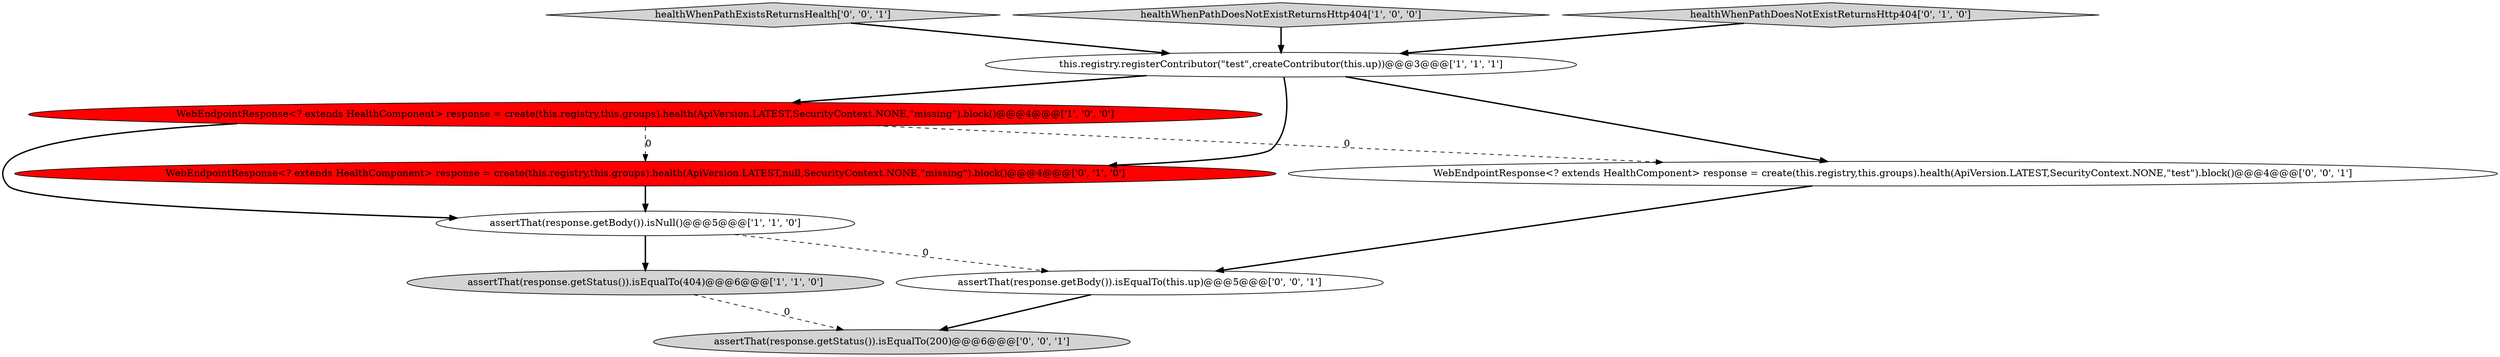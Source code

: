 digraph {
0 [style = filled, label = "assertThat(response.getBody()).isNull()@@@5@@@['1', '1', '0']", fillcolor = white, shape = ellipse image = "AAA0AAABBB1BBB"];
1 [style = filled, label = "WebEndpointResponse<? extends HealthComponent> response = create(this.registry,this.groups).health(ApiVersion.LATEST,SecurityContext.NONE,\"missing\").block()@@@4@@@['1', '0', '0']", fillcolor = red, shape = ellipse image = "AAA1AAABBB1BBB"];
6 [style = filled, label = "WebEndpointResponse<? extends HealthComponent> response = create(this.registry,this.groups).health(ApiVersion.LATEST,null,SecurityContext.NONE,\"missing\").block()@@@4@@@['0', '1', '0']", fillcolor = red, shape = ellipse image = "AAA1AAABBB2BBB"];
9 [style = filled, label = "healthWhenPathExistsReturnsHealth['0', '0', '1']", fillcolor = lightgray, shape = diamond image = "AAA0AAABBB3BBB"];
3 [style = filled, label = "assertThat(response.getStatus()).isEqualTo(404)@@@6@@@['1', '1', '0']", fillcolor = lightgray, shape = ellipse image = "AAA0AAABBB1BBB"];
2 [style = filled, label = "healthWhenPathDoesNotExistReturnsHttp404['1', '0', '0']", fillcolor = lightgray, shape = diamond image = "AAA0AAABBB1BBB"];
8 [style = filled, label = "assertThat(response.getBody()).isEqualTo(this.up)@@@5@@@['0', '0', '1']", fillcolor = white, shape = ellipse image = "AAA0AAABBB3BBB"];
10 [style = filled, label = "WebEndpointResponse<? extends HealthComponent> response = create(this.registry,this.groups).health(ApiVersion.LATEST,SecurityContext.NONE,\"test\").block()@@@4@@@['0', '0', '1']", fillcolor = white, shape = ellipse image = "AAA0AAABBB3BBB"];
5 [style = filled, label = "healthWhenPathDoesNotExistReturnsHttp404['0', '1', '0']", fillcolor = lightgray, shape = diamond image = "AAA0AAABBB2BBB"];
7 [style = filled, label = "assertThat(response.getStatus()).isEqualTo(200)@@@6@@@['0', '0', '1']", fillcolor = lightgray, shape = ellipse image = "AAA0AAABBB3BBB"];
4 [style = filled, label = "this.registry.registerContributor(\"test\",createContributor(this.up))@@@3@@@['1', '1', '1']", fillcolor = white, shape = ellipse image = "AAA0AAABBB1BBB"];
0->3 [style = bold, label=""];
4->10 [style = bold, label=""];
0->8 [style = dashed, label="0"];
4->1 [style = bold, label=""];
6->0 [style = bold, label=""];
1->0 [style = bold, label=""];
1->10 [style = dashed, label="0"];
10->8 [style = bold, label=""];
9->4 [style = bold, label=""];
4->6 [style = bold, label=""];
2->4 [style = bold, label=""];
1->6 [style = dashed, label="0"];
3->7 [style = dashed, label="0"];
5->4 [style = bold, label=""];
8->7 [style = bold, label=""];
}
